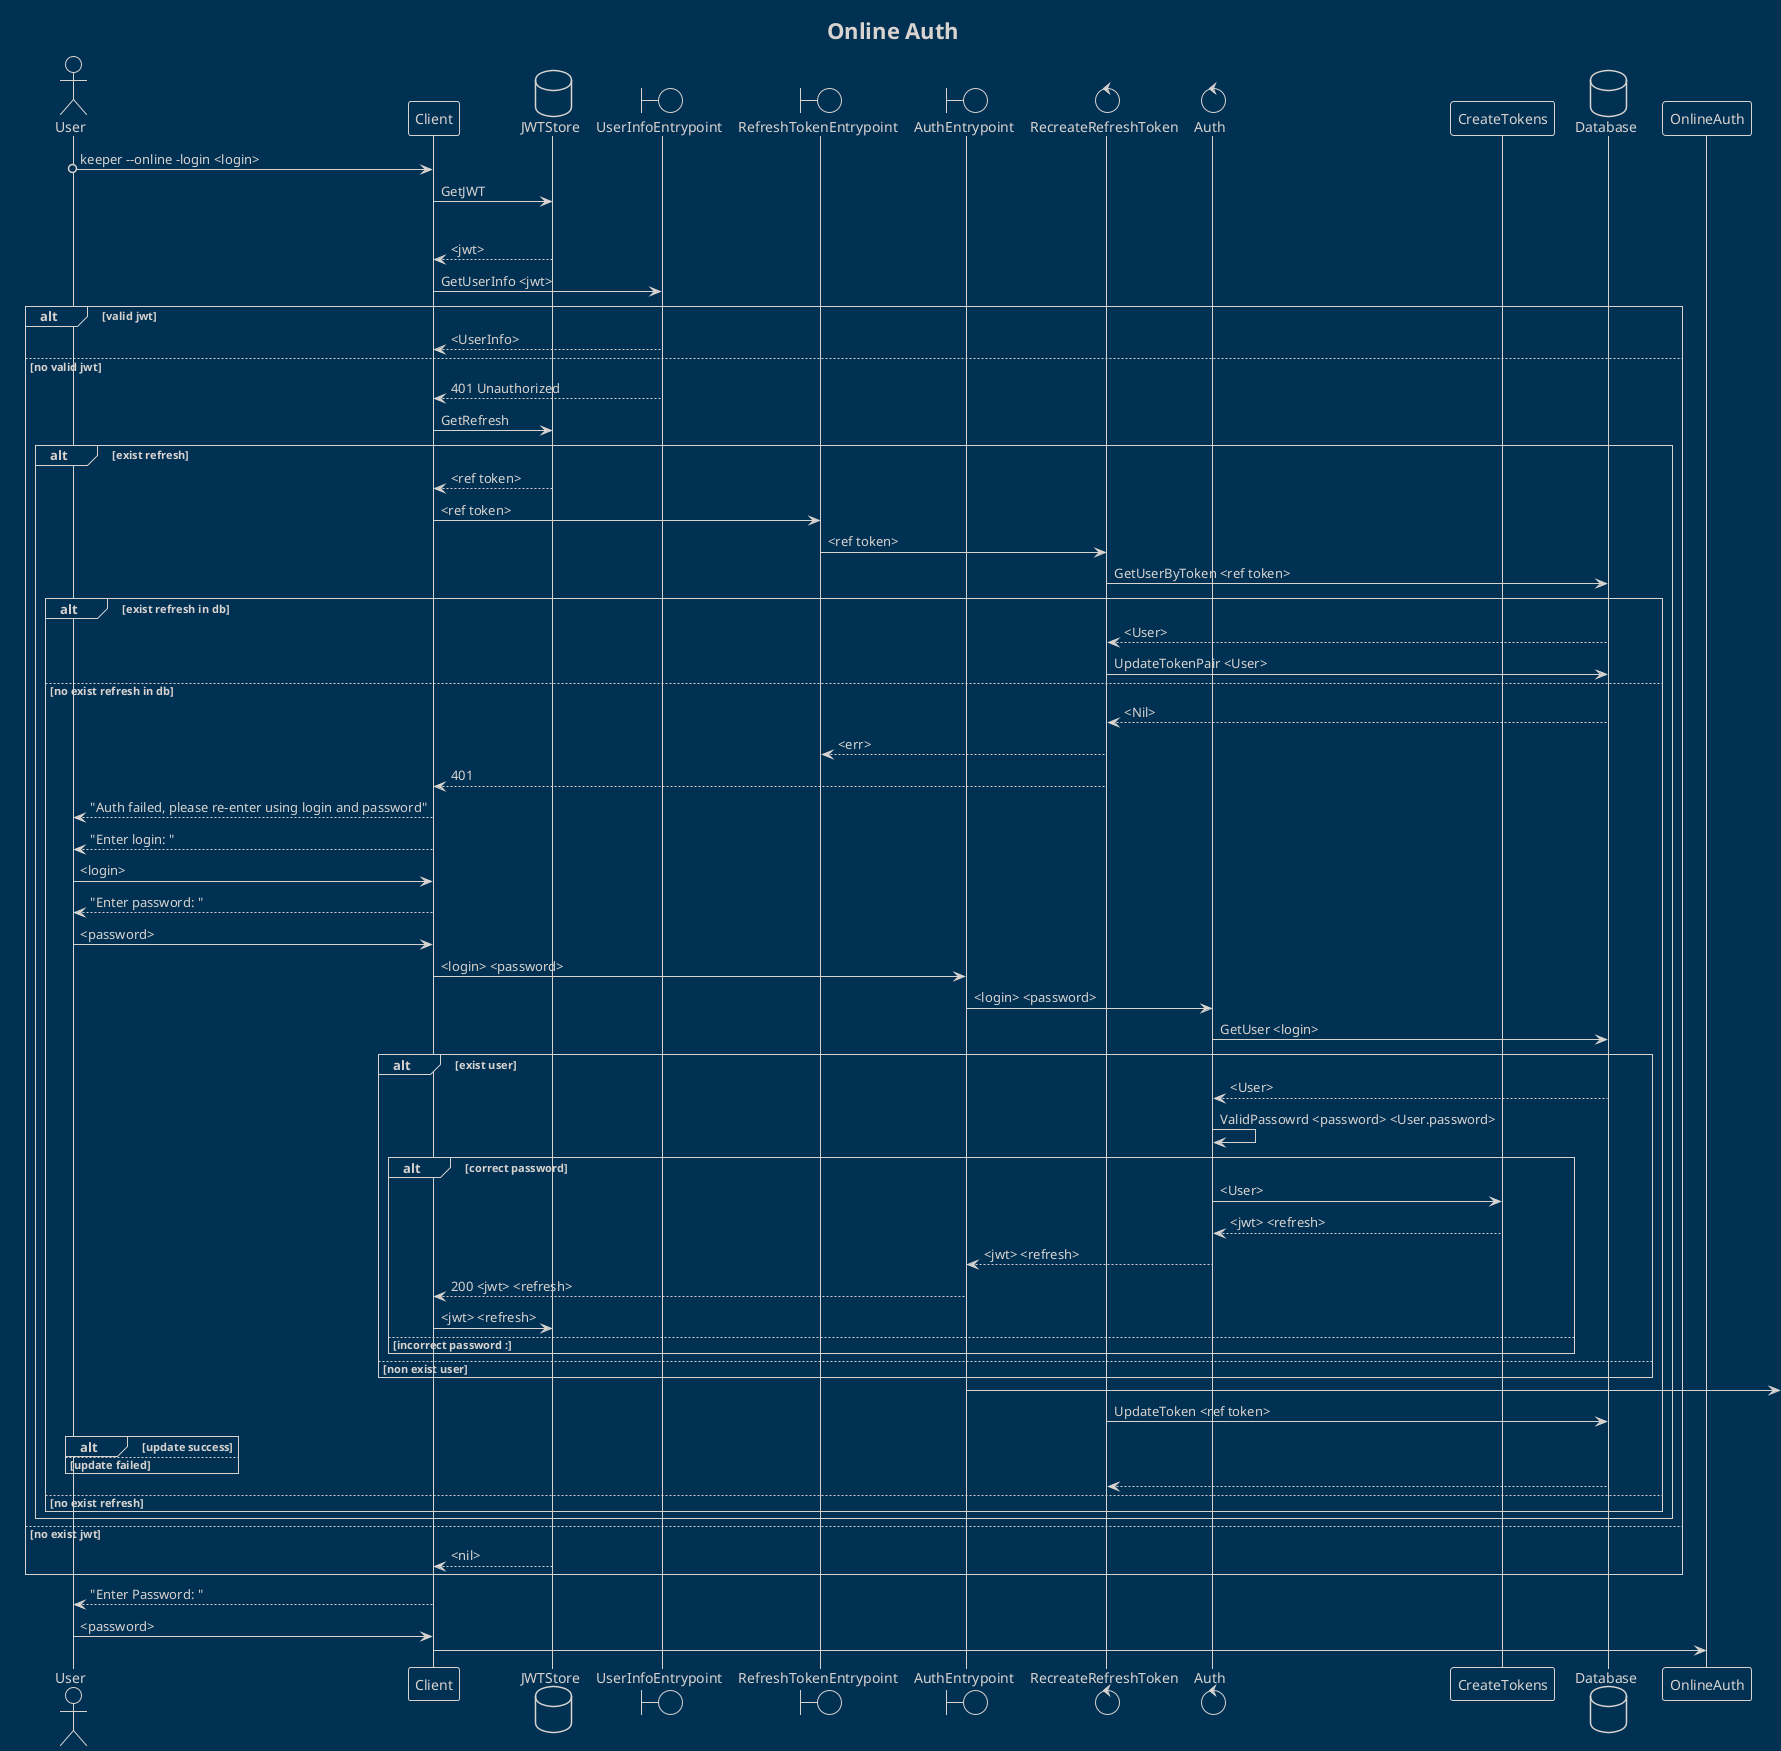 @startuml Online Auth
!theme blueprint
title Online Auth
actor User
participant Client
database JWTStore
boundary UserInfoEntrypoint
boundary RefreshTokenEntrypoint
boundary AuthEntrypoint
control RecreateRefreshToken
control Auth
participant CreateTokens
database Database

User o-> Client : keeper --online -login <login>
Client -> JWTStore : GetJWT
alt exist jwt
    Client <-- JWTStore : <jwt>
    Client -> UserInfoEntrypoint : GetUserInfo <jwt>
    alt valid jwt
        Client <-- UserInfoEntrypoint : <UserInfo>
    else no valid jwt
        Client <-- UserInfoEntrypoint : 401 Unauthorized
        Client -> JWTStore : GetRefresh
        alt exist refresh
            Client <-- JWTStore : <ref token>
            Client -> RefreshTokenEntrypoint : <ref token>
            RefreshTokenEntrypoint -> RecreateRefreshToken : <ref token>
            RecreateRefreshToken -> Database : GetUserByToken <ref token>
            alt exist refresh in db
                RecreateRefreshToken <-- Database : <User>
                RecreateRefreshToken -> Database : UpdateTokenPair <User>
            else no exist refresh in db
                RecreateRefreshToken <-- Database : <Nil>
                RefreshTokenEntrypoint <-- RecreateRefreshToken : <err>
                Client <-- RecreateRefreshToken : 401
                User <-- Client : "Auth failed, please re-enter using login and password"
                User <-- Client : "Enter login: "
                User -> Client : <login>
                User <-- Client : "Enter password: "
                User -> Client : <password>
                Client -> AuthEntrypoint : <login> <password>
                AuthEntrypoint -> Auth : <login> <password>
                Auth -> Database : GetUser <login>
                alt exist user
                    Auth <-- Database : <User>
                    Auth -> Auth : ValidPassowrd <password> <User.password>
                    alt correct password
                        Auth -> CreateTokens : <User>
                        Auth <-- CreateTokens : <jwt> <refresh>
                        AuthEntrypoint <-- Auth : <jwt> <refresh>
                        Client <-- AuthEntrypoint : 200 <jwt> <refresh>
                        Client -> JWTStore : <jwt> <refresh>
                        
                    else incorrect password :
                    end
                else non exist user
                end
AuthEntrypoint -> 
RecreateRefreshToken -> Database : UpdateToken <ref token>
alt update success
else update failed
end
RecreateRefreshToken <-- Database : 
else no exist refresh
end
end
else no exist jwt
Client <-- JWTStore : <nil>
end
User <-- Client: "Enter Password: "
User -> Client: <password>
Client -> OnlineAuth: 
@enduml
